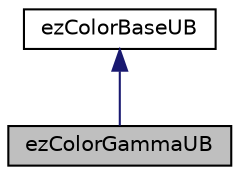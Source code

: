 digraph "ezColorGammaUB"
{
 // LATEX_PDF_SIZE
  edge [fontname="Helvetica",fontsize="10",labelfontname="Helvetica",labelfontsize="10"];
  node [fontname="Helvetica",fontsize="10",shape=record];
  Node1 [label="ezColorGammaUB",height=0.2,width=0.4,color="black", fillcolor="grey75", style="filled", fontcolor="black",tooltip="A 8bit per channel unsigned normalized (values interpreted as 0-1) color storage format that represen..."];
  Node2 -> Node1 [dir="back",color="midnightblue",fontsize="10",style="solid",fontname="Helvetica"];
  Node2 [label="ezColorBaseUB",height=0.2,width=0.4,color="black", fillcolor="white", style="filled",URL="$d4/dd4/classez_color_base_u_b.htm",tooltip="A 8bit per channel color storage format with undefined encoding. It is up to the user to reinterpret ..."];
}
